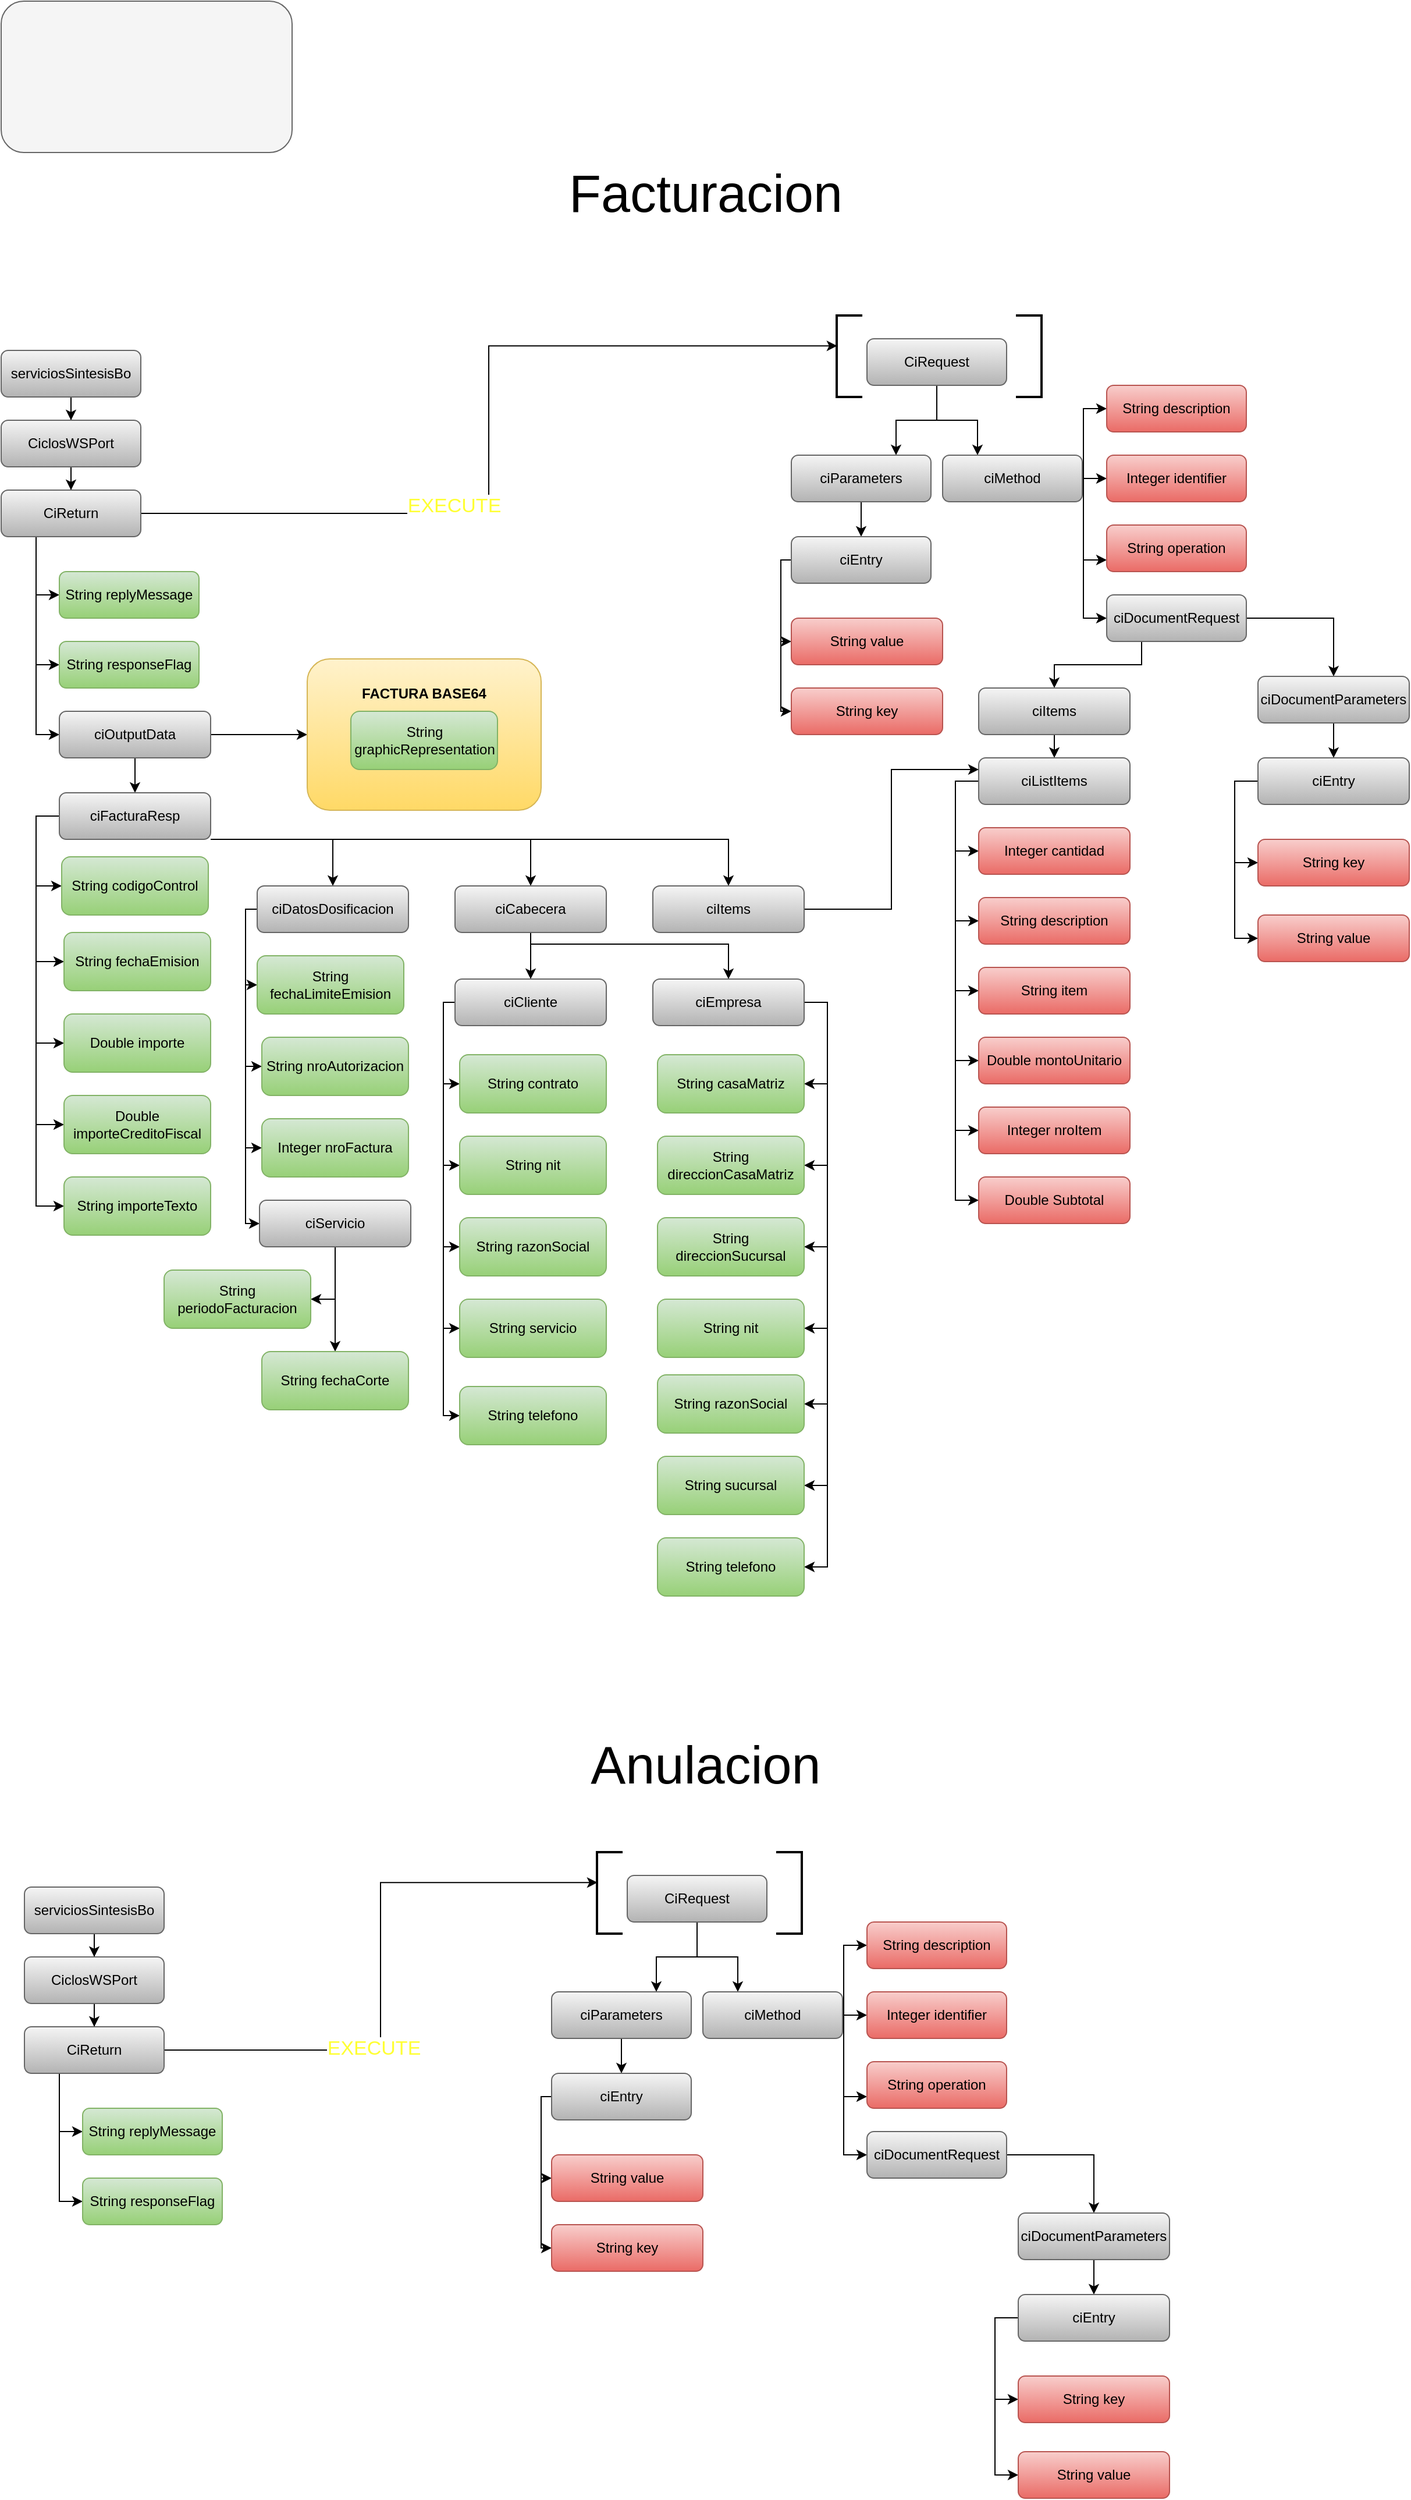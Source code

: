 <mxfile>
    <diagram id="DYpzxSnIQEX9rInMUc-q" name="Ciclos Sintesis">
        <mxGraphModel dx="1575" dy="1117" grid="1" gridSize="10" guides="1" tooltips="1" connect="1" arrows="1" fold="1" page="1" pageScale="1" pageWidth="827" pageHeight="1169" math="0" shadow="0">
            <root>
                <mxCell id="0"/>
                <mxCell id="1" parent="0"/>
                <mxCell id="5" style="edgeStyle=orthogonalEdgeStyle;rounded=0;orthogonalLoop=1;jettySize=auto;html=1;entryX=0.5;entryY=0;entryDx=0;entryDy=0;" parent="1" source="2" target="4" edge="1">
                    <mxGeometry relative="1" as="geometry"/>
                </mxCell>
                <mxCell id="2" value="&lt;font color=&quot;#000000&quot;&gt;serviciosSintesisBo&lt;/font&gt;" style="rounded=1;whiteSpace=wrap;html=1;fillColor=#f5f5f5;strokeColor=#666666;gradientColor=#b3b3b3;" parent="1" vertex="1">
                    <mxGeometry x="30" y="320" width="120" height="40" as="geometry"/>
                </mxCell>
                <mxCell id="9" style="edgeStyle=orthogonalEdgeStyle;rounded=0;orthogonalLoop=1;jettySize=auto;html=1;" parent="1" source="4" target="8" edge="1">
                    <mxGeometry relative="1" as="geometry"/>
                </mxCell>
                <mxCell id="4" value="&lt;font color=&quot;#000000&quot;&gt;CiclosWSPort&lt;/font&gt;" style="rounded=1;whiteSpace=wrap;html=1;fillColor=#f5f5f5;strokeColor=#666666;gradientColor=#b3b3b3;" parent="1" vertex="1">
                    <mxGeometry x="30" y="380" width="120" height="40" as="geometry"/>
                </mxCell>
                <mxCell id="16" style="edgeStyle=orthogonalEdgeStyle;rounded=0;orthogonalLoop=1;jettySize=auto;html=1;entryX=0.75;entryY=0;entryDx=0;entryDy=0;" parent="1" source="6" target="15" edge="1">
                    <mxGeometry relative="1" as="geometry"/>
                </mxCell>
                <mxCell id="17" style="edgeStyle=orthogonalEdgeStyle;rounded=0;orthogonalLoop=1;jettySize=auto;html=1;exitX=0.5;exitY=1;exitDx=0;exitDy=0;entryX=0.25;entryY=0;entryDx=0;entryDy=0;" parent="1" source="6" target="14" edge="1">
                    <mxGeometry relative="1" as="geometry"/>
                </mxCell>
                <mxCell id="6" value="&lt;font color=&quot;#000000&quot;&gt;CiRequest&lt;/font&gt;" style="rounded=1;whiteSpace=wrap;html=1;fillColor=#f5f5f5;strokeColor=#666666;gradientColor=#b3b3b3;" parent="1" vertex="1">
                    <mxGeometry x="774" y="310" width="120" height="40" as="geometry"/>
                </mxCell>
                <mxCell id="18" style="edgeStyle=orthogonalEdgeStyle;rounded=0;orthogonalLoop=1;jettySize=auto;html=1;entryX=0.02;entryY=0.373;entryDx=0;entryDy=0;entryPerimeter=0;" parent="1" source="8" target="10" edge="1">
                    <mxGeometry relative="1" as="geometry"/>
                </mxCell>
                <mxCell id="139" value="&lt;font style=&quot;font-size: 17px&quot; color=&quot;#ffff33&quot;&gt;EXECUTE&lt;/font&gt;" style="edgeLabel;html=1;align=center;verticalAlign=middle;resizable=0;points=[];" parent="18" vertex="1" connectable="0">
                    <mxGeometry x="-0.276" y="6" relative="1" as="geometry">
                        <mxPoint as="offset"/>
                    </mxGeometry>
                </mxCell>
                <mxCell id="63" style="edgeStyle=orthogonalEdgeStyle;rounded=0;orthogonalLoop=1;jettySize=auto;html=1;exitX=0.25;exitY=1;exitDx=0;exitDy=0;entryX=0;entryY=0.5;entryDx=0;entryDy=0;" parent="1" source="8" target="59" edge="1">
                    <mxGeometry relative="1" as="geometry"/>
                </mxCell>
                <mxCell id="64" style="edgeStyle=orthogonalEdgeStyle;rounded=0;orthogonalLoop=1;jettySize=auto;html=1;exitX=0.25;exitY=1;exitDx=0;exitDy=0;entryX=0;entryY=0.5;entryDx=0;entryDy=0;" parent="1" source="8" target="60" edge="1">
                    <mxGeometry relative="1" as="geometry"/>
                </mxCell>
                <mxCell id="65" style="edgeStyle=orthogonalEdgeStyle;rounded=0;orthogonalLoop=1;jettySize=auto;html=1;exitX=0.25;exitY=1;exitDx=0;exitDy=0;entryX=0;entryY=0.5;entryDx=0;entryDy=0;" parent="1" source="8" target="62" edge="1">
                    <mxGeometry relative="1" as="geometry"/>
                </mxCell>
                <mxCell id="8" value="&lt;font color=&quot;#000000&quot;&gt;CiReturn&lt;/font&gt;" style="rounded=1;whiteSpace=wrap;html=1;fillColor=#f5f5f5;strokeColor=#666666;gradientColor=#b3b3b3;" parent="1" vertex="1">
                    <mxGeometry x="30" y="440" width="120" height="40" as="geometry"/>
                </mxCell>
                <mxCell id="10" value="" style="strokeWidth=2;html=1;shape=mxgraph.flowchart.annotation_1;align=left;pointerEvents=1;" parent="1" vertex="1">
                    <mxGeometry x="748" y="290" width="22" height="70" as="geometry"/>
                </mxCell>
                <mxCell id="12" value="" style="strokeWidth=2;html=1;shape=mxgraph.flowchart.annotation_1;align=left;pointerEvents=1;rotation=-180;" parent="1" vertex="1">
                    <mxGeometry x="902" y="290" width="22" height="70" as="geometry"/>
                </mxCell>
                <mxCell id="25" style="edgeStyle=orthogonalEdgeStyle;rounded=0;orthogonalLoop=1;jettySize=auto;html=1;entryX=0;entryY=0.5;entryDx=0;entryDy=0;" parent="1" source="14" target="24" edge="1">
                    <mxGeometry relative="1" as="geometry">
                        <Array as="points">
                            <mxPoint x="960" y="430"/>
                            <mxPoint x="960" y="370"/>
                        </Array>
                    </mxGeometry>
                </mxCell>
                <mxCell id="26" style="edgeStyle=orthogonalEdgeStyle;rounded=0;orthogonalLoop=1;jettySize=auto;html=1;" parent="1" source="14" target="23" edge="1">
                    <mxGeometry relative="1" as="geometry"/>
                </mxCell>
                <mxCell id="27" style="edgeStyle=orthogonalEdgeStyle;rounded=0;orthogonalLoop=1;jettySize=auto;html=1;exitX=1;exitY=0.5;exitDx=0;exitDy=0;entryX=0;entryY=0.75;entryDx=0;entryDy=0;" parent="1" source="14" target="22" edge="1">
                    <mxGeometry relative="1" as="geometry">
                        <Array as="points">
                            <mxPoint x="960" y="430"/>
                            <mxPoint x="960" y="500"/>
                        </Array>
                    </mxGeometry>
                </mxCell>
                <mxCell id="28" style="edgeStyle=orthogonalEdgeStyle;rounded=0;orthogonalLoop=1;jettySize=auto;html=1;exitX=1;exitY=0.5;exitDx=0;exitDy=0;entryX=0;entryY=0.5;entryDx=0;entryDy=0;" parent="1" source="14" target="21" edge="1">
                    <mxGeometry relative="1" as="geometry">
                        <Array as="points">
                            <mxPoint x="960" y="430"/>
                            <mxPoint x="960" y="550"/>
                        </Array>
                    </mxGeometry>
                </mxCell>
                <mxCell id="14" value="&lt;font color=&quot;#000000&quot;&gt;ciMethod&lt;/font&gt;" style="rounded=1;whiteSpace=wrap;html=1;fillColor=#f5f5f5;strokeColor=#666666;gradientColor=#b3b3b3;" parent="1" vertex="1">
                    <mxGeometry x="839" y="410" width="120" height="40" as="geometry"/>
                </mxCell>
                <mxCell id="19" style="edgeStyle=orthogonalEdgeStyle;rounded=0;orthogonalLoop=1;jettySize=auto;html=1;entryX=0.5;entryY=0;entryDx=0;entryDy=0;" parent="1" source="15" target="20" edge="1">
                    <mxGeometry relative="1" as="geometry">
                        <mxPoint x="680" y="500" as="targetPoint"/>
                    </mxGeometry>
                </mxCell>
                <mxCell id="15" value="&lt;font color=&quot;#000000&quot;&gt;ciParameters&lt;/font&gt;" style="rounded=1;whiteSpace=wrap;html=1;fillColor=#f5f5f5;strokeColor=#666666;gradientColor=#b3b3b3;" parent="1" vertex="1">
                    <mxGeometry x="709" y="410" width="120" height="40" as="geometry"/>
                </mxCell>
                <mxCell id="57" style="edgeStyle=orthogonalEdgeStyle;rounded=0;orthogonalLoop=1;jettySize=auto;html=1;entryX=0;entryY=0.5;entryDx=0;entryDy=0;" parent="1" source="20" target="51" edge="1">
                    <mxGeometry relative="1" as="geometry">
                        <Array as="points">
                            <mxPoint x="700" y="500"/>
                            <mxPoint x="700" y="570"/>
                        </Array>
                    </mxGeometry>
                </mxCell>
                <mxCell id="58" style="edgeStyle=orthogonalEdgeStyle;rounded=0;orthogonalLoop=1;jettySize=auto;html=1;entryX=0;entryY=0.5;entryDx=0;entryDy=0;" parent="1" source="20" target="50" edge="1">
                    <mxGeometry relative="1" as="geometry">
                        <Array as="points">
                            <mxPoint x="700" y="500"/>
                            <mxPoint x="700" y="630"/>
                        </Array>
                    </mxGeometry>
                </mxCell>
                <mxCell id="20" value="&lt;font color=&quot;#000000&quot;&gt;ciEntry&lt;/font&gt;" style="rounded=1;whiteSpace=wrap;html=1;fillColor=#f5f5f5;strokeColor=#666666;gradientColor=#b3b3b3;" parent="1" vertex="1">
                    <mxGeometry x="709" y="480" width="120" height="40" as="geometry"/>
                </mxCell>
                <mxCell id="29" style="edgeStyle=orthogonalEdgeStyle;rounded=0;orthogonalLoop=1;jettySize=auto;html=1;entryX=0.5;entryY=0;entryDx=0;entryDy=0;" parent="1" source="21" target="31" edge="1">
                    <mxGeometry relative="1" as="geometry">
                        <mxPoint x="1180" y="620" as="targetPoint"/>
                    </mxGeometry>
                </mxCell>
                <mxCell id="33" style="edgeStyle=orthogonalEdgeStyle;rounded=0;orthogonalLoop=1;jettySize=auto;html=1;exitX=0.25;exitY=1;exitDx=0;exitDy=0;entryX=0.5;entryY=0;entryDx=0;entryDy=0;" parent="1" source="21" target="32" edge="1">
                    <mxGeometry relative="1" as="geometry"/>
                </mxCell>
                <mxCell id="21" value="&lt;font color=&quot;#000000&quot;&gt;ciDocumentRequest&lt;/font&gt;" style="rounded=1;whiteSpace=wrap;html=1;fillColor=#f5f5f5;strokeColor=#666666;gradientColor=#b3b3b3;" parent="1" vertex="1">
                    <mxGeometry x="980" y="530" width="120" height="40" as="geometry"/>
                </mxCell>
                <mxCell id="22" value="&lt;font color=&quot;#000000&quot;&gt;String operation&lt;/font&gt;" style="rounded=1;whiteSpace=wrap;html=1;fillColor=#f8cecc;strokeColor=#b85450;gradientColor=#ea6b66;" parent="1" vertex="1">
                    <mxGeometry x="980" y="470" width="120" height="40" as="geometry"/>
                </mxCell>
                <mxCell id="23" value="&lt;font color=&quot;#000000&quot;&gt;Integer identifier&lt;/font&gt;" style="rounded=1;whiteSpace=wrap;html=1;fillColor=#f8cecc;strokeColor=#b85450;gradientColor=#ea6b66;" parent="1" vertex="1">
                    <mxGeometry x="980" y="410" width="120" height="40" as="geometry"/>
                </mxCell>
                <mxCell id="24" value="&lt;font color=&quot;#000000&quot;&gt;String description&lt;/font&gt;" style="rounded=1;whiteSpace=wrap;html=1;fillColor=#f8cecc;strokeColor=#b85450;gradientColor=#ea6b66;" parent="1" vertex="1">
                    <mxGeometry x="980" y="350" width="120" height="40" as="geometry"/>
                </mxCell>
                <mxCell id="35" style="edgeStyle=orthogonalEdgeStyle;rounded=0;orthogonalLoop=1;jettySize=auto;html=1;exitX=0.5;exitY=1;exitDx=0;exitDy=0;entryX=0.5;entryY=0;entryDx=0;entryDy=0;" parent="1" source="31" target="34" edge="1">
                    <mxGeometry relative="1" as="geometry"/>
                </mxCell>
                <mxCell id="31" value="&lt;font color=&quot;#000000&quot;&gt;ciDocumentParameters&lt;/font&gt;" style="rounded=1;whiteSpace=wrap;html=1;fillColor=#f5f5f5;strokeColor=#666666;gradientColor=#b3b3b3;" parent="1" vertex="1">
                    <mxGeometry x="1110" y="600" width="130" height="40" as="geometry"/>
                </mxCell>
                <mxCell id="37" style="edgeStyle=orthogonalEdgeStyle;rounded=0;orthogonalLoop=1;jettySize=auto;html=1;exitX=0.5;exitY=1;exitDx=0;exitDy=0;entryX=0.5;entryY=0;entryDx=0;entryDy=0;" parent="1" source="32" target="36" edge="1">
                    <mxGeometry relative="1" as="geometry"/>
                </mxCell>
                <mxCell id="32" value="&lt;font color=&quot;#000000&quot;&gt;ciItems&lt;/font&gt;" style="rounded=1;whiteSpace=wrap;html=1;fillColor=#f5f5f5;strokeColor=#666666;gradientColor=#b3b3b3;" parent="1" vertex="1">
                    <mxGeometry x="870" y="610" width="130" height="40" as="geometry"/>
                </mxCell>
                <mxCell id="54" style="edgeStyle=orthogonalEdgeStyle;rounded=0;orthogonalLoop=1;jettySize=auto;html=1;entryX=0;entryY=0.5;entryDx=0;entryDy=0;" parent="1" source="34" target="52" edge="1">
                    <mxGeometry relative="1" as="geometry">
                        <Array as="points">
                            <mxPoint x="1090" y="690"/>
                            <mxPoint x="1090" y="760"/>
                        </Array>
                    </mxGeometry>
                </mxCell>
                <mxCell id="55" style="edgeStyle=orthogonalEdgeStyle;rounded=0;orthogonalLoop=1;jettySize=auto;html=1;exitX=0;exitY=0.5;exitDx=0;exitDy=0;entryX=0;entryY=0.5;entryDx=0;entryDy=0;" parent="1" source="34" target="53" edge="1">
                    <mxGeometry relative="1" as="geometry"/>
                </mxCell>
                <mxCell id="34" value="&lt;font color=&quot;#000000&quot;&gt;ciEntry&lt;/font&gt;" style="rounded=1;whiteSpace=wrap;html=1;fillColor=#f5f5f5;strokeColor=#666666;gradientColor=#b3b3b3;" parent="1" vertex="1">
                    <mxGeometry x="1110" y="670" width="130" height="40" as="geometry"/>
                </mxCell>
                <mxCell id="44" style="edgeStyle=orthogonalEdgeStyle;rounded=0;orthogonalLoop=1;jettySize=auto;html=1;exitX=0;exitY=0.5;exitDx=0;exitDy=0;entryX=0;entryY=0.5;entryDx=0;entryDy=0;" parent="1" source="36" target="43" edge="1">
                    <mxGeometry relative="1" as="geometry"/>
                </mxCell>
                <mxCell id="45" style="edgeStyle=orthogonalEdgeStyle;rounded=0;orthogonalLoop=1;jettySize=auto;html=1;exitX=0;exitY=0.5;exitDx=0;exitDy=0;entryX=0;entryY=0.5;entryDx=0;entryDy=0;" parent="1" source="36" target="42" edge="1">
                    <mxGeometry relative="1" as="geometry"/>
                </mxCell>
                <mxCell id="46" style="edgeStyle=orthogonalEdgeStyle;rounded=0;orthogonalLoop=1;jettySize=auto;html=1;entryX=0;entryY=0.5;entryDx=0;entryDy=0;" parent="1" source="36" target="41" edge="1">
                    <mxGeometry relative="1" as="geometry">
                        <Array as="points">
                            <mxPoint x="850" y="690"/>
                            <mxPoint x="850" y="930"/>
                        </Array>
                    </mxGeometry>
                </mxCell>
                <mxCell id="47" style="edgeStyle=orthogonalEdgeStyle;rounded=0;orthogonalLoop=1;jettySize=auto;html=1;exitX=0;exitY=0.5;exitDx=0;exitDy=0;entryX=0;entryY=0.5;entryDx=0;entryDy=0;" parent="1" source="36" target="40" edge="1">
                    <mxGeometry relative="1" as="geometry"/>
                </mxCell>
                <mxCell id="48" style="edgeStyle=orthogonalEdgeStyle;rounded=0;orthogonalLoop=1;jettySize=auto;html=1;entryX=0;entryY=0.5;entryDx=0;entryDy=0;" parent="1" source="36" target="39" edge="1">
                    <mxGeometry relative="1" as="geometry">
                        <Array as="points">
                            <mxPoint x="850" y="690"/>
                            <mxPoint x="850" y="810"/>
                        </Array>
                    </mxGeometry>
                </mxCell>
                <mxCell id="49" style="edgeStyle=orthogonalEdgeStyle;rounded=0;orthogonalLoop=1;jettySize=auto;html=1;entryX=0;entryY=0.5;entryDx=0;entryDy=0;" parent="1" source="36" target="38" edge="1">
                    <mxGeometry relative="1" as="geometry">
                        <Array as="points">
                            <mxPoint x="850" y="690"/>
                            <mxPoint x="850" y="750"/>
                        </Array>
                    </mxGeometry>
                </mxCell>
                <mxCell id="36" value="&lt;font color=&quot;#000000&quot;&gt;ciListItems&lt;/font&gt;" style="rounded=1;whiteSpace=wrap;html=1;fillColor=#f5f5f5;strokeColor=#666666;gradientColor=#b3b3b3;" parent="1" vertex="1">
                    <mxGeometry x="870" y="670" width="130" height="40" as="geometry"/>
                </mxCell>
                <mxCell id="38" value="&lt;font color=&quot;#000000&quot;&gt;Integer cantidad&lt;/font&gt;" style="rounded=1;whiteSpace=wrap;html=1;fillColor=#f8cecc;strokeColor=#b85450;gradientColor=#ea6b66;" parent="1" vertex="1">
                    <mxGeometry x="870" y="730" width="130" height="40" as="geometry"/>
                </mxCell>
                <mxCell id="39" value="&lt;font color=&quot;#000000&quot;&gt;String description&lt;/font&gt;" style="rounded=1;whiteSpace=wrap;html=1;fillColor=#f8cecc;strokeColor=#b85450;gradientColor=#ea6b66;" parent="1" vertex="1">
                    <mxGeometry x="870" y="790" width="130" height="40" as="geometry"/>
                </mxCell>
                <mxCell id="40" value="&lt;font color=&quot;#000000&quot;&gt;String item&lt;/font&gt;&lt;span style=&quot;color: rgba(0 , 0 , 0 , 0) ; font-family: monospace ; font-size: 0px&quot;&gt;%3CmxGraphModel%3E%3Croot%3E%3CmxCell%20id%3D%220%22%2F%3E%3CmxCell%20id%3D%221%22%20parent%3D%220%22%2F%3E%3CmxCell%20id%3D%222%22%20value%3D%22%26lt%3Bfont%20color%3D%26quot%3B%23000000%26quot%3B%26gt%3BInteger%20cantidad%26lt%3B%2Ffont%26gt%3B%22%20style%3D%22rounded%3D1%3BwhiteSpace%3Dwrap%3Bhtml%3D1%3BfillColor%3D%23f5f5f5%3BstrokeColor%3D%23666666%3BgradientColor%3D%23b3b3b3%3B%22%20vertex%3D%221%22%20parent%3D%221%22%3E%3CmxGeometry%20x%3D%22450%22%20y%3D%22470%22%20width%3D%22130%22%20height%3D%2240%22%20as%3D%22geometry%22%2F%3E%3C%2FmxCell%3E%3C%2Froot%3E%3C%2FmxGraphModel%3E&lt;/span&gt;" style="rounded=1;whiteSpace=wrap;html=1;fillColor=#f8cecc;strokeColor=#b85450;gradientColor=#ea6b66;" parent="1" vertex="1">
                    <mxGeometry x="870" y="850" width="130" height="40" as="geometry"/>
                </mxCell>
                <mxCell id="41" value="&lt;font color=&quot;#000000&quot;&gt;Double montoUnitario&lt;/font&gt;" style="rounded=1;whiteSpace=wrap;html=1;fillColor=#f8cecc;strokeColor=#b85450;gradientColor=#ea6b66;" parent="1" vertex="1">
                    <mxGeometry x="870" y="910" width="130" height="40" as="geometry"/>
                </mxCell>
                <mxCell id="42" value="&lt;font color=&quot;#000000&quot;&gt;Integer nroItem&lt;/font&gt;" style="rounded=1;whiteSpace=wrap;html=1;fillColor=#f8cecc;strokeColor=#b85450;gradientColor=#ea6b66;" parent="1" vertex="1">
                    <mxGeometry x="870" y="970" width="130" height="40" as="geometry"/>
                </mxCell>
                <mxCell id="43" value="&lt;font color=&quot;#000000&quot;&gt;Double Subtotal&lt;/font&gt;" style="rounded=1;whiteSpace=wrap;html=1;fillColor=#f8cecc;strokeColor=#b85450;gradientColor=#ea6b66;" parent="1" vertex="1">
                    <mxGeometry x="870" y="1030" width="130" height="40" as="geometry"/>
                </mxCell>
                <mxCell id="50" value="&lt;font color=&quot;#000000&quot;&gt;String key&lt;/font&gt;" style="rounded=1;whiteSpace=wrap;html=1;fillColor=#f8cecc;strokeColor=#b85450;gradientColor=#ea6b66;" parent="1" vertex="1">
                    <mxGeometry x="709" y="610" width="130" height="40" as="geometry"/>
                </mxCell>
                <mxCell id="51" value="&lt;font color=&quot;#000000&quot;&gt;String value&lt;/font&gt;" style="rounded=1;whiteSpace=wrap;html=1;fillColor=#f8cecc;strokeColor=#b85450;gradientColor=#ea6b66;" parent="1" vertex="1">
                    <mxGeometry x="709" y="550" width="130" height="40" as="geometry"/>
                </mxCell>
                <mxCell id="52" value="&lt;font color=&quot;#000000&quot;&gt;String key&lt;/font&gt;" style="rounded=1;whiteSpace=wrap;html=1;fillColor=#f8cecc;strokeColor=#b85450;gradientColor=#ea6b66;" parent="1" vertex="1">
                    <mxGeometry x="1110" y="740" width="130" height="40" as="geometry"/>
                </mxCell>
                <mxCell id="53" value="&lt;font color=&quot;#000000&quot;&gt;String value&lt;/font&gt;" style="rounded=1;whiteSpace=wrap;html=1;fillColor=#f8cecc;strokeColor=#b85450;gradientColor=#ea6b66;" parent="1" vertex="1">
                    <mxGeometry x="1110" y="805" width="130" height="40" as="geometry"/>
                </mxCell>
                <mxCell id="59" value="&lt;font color=&quot;#000000&quot;&gt;String replyMessage&lt;/font&gt;" style="rounded=1;whiteSpace=wrap;html=1;fillColor=#d5e8d4;strokeColor=#82b366;gradientColor=#97d077;" parent="1" vertex="1">
                    <mxGeometry x="80" y="510" width="120" height="40" as="geometry"/>
                </mxCell>
                <mxCell id="60" value="&lt;font color=&quot;#000000&quot;&gt;String responseFlag&lt;/font&gt;" style="rounded=1;whiteSpace=wrap;html=1;fillColor=#d5e8d4;strokeColor=#82b366;gradientColor=#97d077;" parent="1" vertex="1">
                    <mxGeometry x="80" y="570" width="120" height="40" as="geometry"/>
                </mxCell>
                <mxCell id="69" style="edgeStyle=orthogonalEdgeStyle;rounded=0;orthogonalLoop=1;jettySize=auto;html=1;exitX=0.5;exitY=1;exitDx=0;exitDy=0;" parent="1" source="62" target="68" edge="1">
                    <mxGeometry relative="1" as="geometry"/>
                </mxCell>
                <mxCell id="73" style="edgeStyle=orthogonalEdgeStyle;rounded=0;orthogonalLoop=1;jettySize=auto;html=1;entryX=0;entryY=0.5;entryDx=0;entryDy=0;" parent="1" source="62" target="71" edge="1">
                    <mxGeometry relative="1" as="geometry"/>
                </mxCell>
                <mxCell id="62" value="&lt;font color=&quot;#000000&quot;&gt;ciOutputData&lt;/font&gt;" style="rounded=1;whiteSpace=wrap;html=1;fillColor=#f5f5f5;strokeColor=#666666;gradientColor=#b3b3b3;" parent="1" vertex="1">
                    <mxGeometry x="80" y="630" width="130" height="40" as="geometry"/>
                </mxCell>
                <mxCell id="79" style="edgeStyle=orthogonalEdgeStyle;rounded=0;orthogonalLoop=1;jettySize=auto;html=1;exitX=0;exitY=0.5;exitDx=0;exitDy=0;entryX=0;entryY=0.5;entryDx=0;entryDy=0;" parent="1" source="68" target="74" edge="1">
                    <mxGeometry relative="1" as="geometry"/>
                </mxCell>
                <mxCell id="80" style="edgeStyle=orthogonalEdgeStyle;rounded=0;orthogonalLoop=1;jettySize=auto;html=1;exitX=0;exitY=0.5;exitDx=0;exitDy=0;entryX=0;entryY=0.5;entryDx=0;entryDy=0;" parent="1" source="68" target="75" edge="1">
                    <mxGeometry relative="1" as="geometry"/>
                </mxCell>
                <mxCell id="81" style="edgeStyle=orthogonalEdgeStyle;rounded=0;orthogonalLoop=1;jettySize=auto;html=1;exitX=0;exitY=0.5;exitDx=0;exitDy=0;entryX=0;entryY=0.5;entryDx=0;entryDy=0;" parent="1" source="68" target="76" edge="1">
                    <mxGeometry relative="1" as="geometry"/>
                </mxCell>
                <mxCell id="82" style="edgeStyle=orthogonalEdgeStyle;rounded=0;orthogonalLoop=1;jettySize=auto;html=1;entryX=0;entryY=0.5;entryDx=0;entryDy=0;" parent="1" source="68" target="77" edge="1">
                    <mxGeometry relative="1" as="geometry">
                        <Array as="points">
                            <mxPoint x="60" y="720"/>
                            <mxPoint x="60" y="1055"/>
                        </Array>
                    </mxGeometry>
                </mxCell>
                <mxCell id="87" style="edgeStyle=orthogonalEdgeStyle;rounded=0;orthogonalLoop=1;jettySize=auto;html=1;entryX=0.5;entryY=0;entryDx=0;entryDy=0;" parent="1" source="68" target="83" edge="1">
                    <mxGeometry relative="1" as="geometry">
                        <Array as="points">
                            <mxPoint x="655" y="740"/>
                        </Array>
                    </mxGeometry>
                </mxCell>
                <mxCell id="88" style="edgeStyle=orthogonalEdgeStyle;rounded=0;orthogonalLoop=1;jettySize=auto;html=1;exitX=1;exitY=1;exitDx=0;exitDy=0;entryX=0.5;entryY=0;entryDx=0;entryDy=0;" parent="1" source="68" target="84" edge="1">
                    <mxGeometry relative="1" as="geometry">
                        <Array as="points">
                            <mxPoint x="485" y="740"/>
                        </Array>
                    </mxGeometry>
                </mxCell>
                <mxCell id="89" style="edgeStyle=orthogonalEdgeStyle;rounded=0;orthogonalLoop=1;jettySize=auto;html=1;exitX=1;exitY=1;exitDx=0;exitDy=0;entryX=0.5;entryY=0;entryDx=0;entryDy=0;" parent="1" source="68" target="85" edge="1">
                    <mxGeometry relative="1" as="geometry">
                        <Array as="points">
                            <mxPoint x="315" y="740"/>
                        </Array>
                    </mxGeometry>
                </mxCell>
                <mxCell id="96" style="edgeStyle=orthogonalEdgeStyle;rounded=0;orthogonalLoop=1;jettySize=auto;html=1;exitX=0;exitY=0.5;exitDx=0;exitDy=0;entryX=0;entryY=0.5;entryDx=0;entryDy=0;" parent="1" source="68" target="70" edge="1">
                    <mxGeometry relative="1" as="geometry"/>
                </mxCell>
                <mxCell id="68" value="&lt;font color=&quot;#000000&quot;&gt;ciFacturaResp&lt;/font&gt;" style="rounded=1;whiteSpace=wrap;html=1;fillColor=#f5f5f5;strokeColor=#666666;gradientColor=#b3b3b3;" parent="1" vertex="1">
                    <mxGeometry x="80" y="700" width="130" height="40" as="geometry"/>
                </mxCell>
                <mxCell id="70" value="&lt;font color=&quot;#000000&quot;&gt;String codigoControl&lt;/font&gt;" style="rounded=1;whiteSpace=wrap;html=1;fillColor=#d5e8d4;strokeColor=#82b366;gradientColor=#97d077;" parent="1" vertex="1">
                    <mxGeometry x="82" y="755" width="126" height="50" as="geometry"/>
                </mxCell>
                <mxCell id="71" value="&lt;h4&gt;&lt;font color=&quot;#000000&quot; style=&quot;line-height: 120%&quot;&gt;FACTURA BASE64&lt;/font&gt;&lt;/h4&gt;" style="rounded=1;whiteSpace=wrap;html=1;gradientColor=#ffd966;fillColor=#fff2cc;strokeColor=#d6b656;align=center;shadow=0;glass=0;sketch=0;verticalAlign=top;" parent="1" vertex="1">
                    <mxGeometry x="293" y="585" width="201" height="130" as="geometry"/>
                </mxCell>
                <mxCell id="72" value="&lt;font color=&quot;#000000&quot;&gt;String graphicRepresentation&lt;/font&gt;" style="rounded=1;whiteSpace=wrap;html=1;fillColor=#d5e8d4;strokeColor=#82b366;gradientColor=#97d077;" parent="1" vertex="1">
                    <mxGeometry x="330.5" y="630" width="126" height="50" as="geometry"/>
                </mxCell>
                <mxCell id="74" value="&lt;font color=&quot;#000000&quot;&gt;String fechaEmision&lt;/font&gt;" style="rounded=1;whiteSpace=wrap;html=1;fillColor=#d5e8d4;strokeColor=#82b366;gradientColor=#97d077;" parent="1" vertex="1">
                    <mxGeometry x="84" y="820" width="126" height="50" as="geometry"/>
                </mxCell>
                <mxCell id="75" value="&lt;font color=&quot;#000000&quot;&gt;Double importe&lt;/font&gt;" style="rounded=1;whiteSpace=wrap;html=1;fillColor=#d5e8d4;strokeColor=#82b366;gradientColor=#97d077;" parent="1" vertex="1">
                    <mxGeometry x="84" y="890" width="126" height="50" as="geometry"/>
                </mxCell>
                <mxCell id="76" value="&lt;font color=&quot;#000000&quot;&gt;Double importeCreditoFiscal&lt;/font&gt;" style="rounded=1;whiteSpace=wrap;html=1;fillColor=#d5e8d4;strokeColor=#82b366;gradientColor=#97d077;" parent="1" vertex="1">
                    <mxGeometry x="84" y="960" width="126" height="50" as="geometry"/>
                </mxCell>
                <mxCell id="77" value="&lt;font color=&quot;#000000&quot;&gt;String importeTexto&lt;/font&gt;" style="rounded=1;whiteSpace=wrap;html=1;fillColor=#d5e8d4;strokeColor=#82b366;gradientColor=#97d077;" parent="1" vertex="1">
                    <mxGeometry x="84" y="1030" width="126" height="50" as="geometry"/>
                </mxCell>
                <mxCell id="103" style="edgeStyle=orthogonalEdgeStyle;rounded=0;orthogonalLoop=1;jettySize=auto;html=1;entryX=0;entryY=0.25;entryDx=0;entryDy=0;" parent="1" source="83" target="36" edge="1">
                    <mxGeometry relative="1" as="geometry">
                        <Array as="points">
                            <mxPoint x="795" y="800"/>
                            <mxPoint x="795" y="680"/>
                        </Array>
                    </mxGeometry>
                </mxCell>
                <mxCell id="83" value="&lt;font color=&quot;#000000&quot;&gt;ciItems&lt;/font&gt;" style="rounded=1;whiteSpace=wrap;html=1;fillColor=#f5f5f5;strokeColor=#666666;gradientColor=#b3b3b3;" parent="1" vertex="1">
                    <mxGeometry x="590" y="780" width="130" height="40" as="geometry"/>
                </mxCell>
                <mxCell id="107" style="edgeStyle=orthogonalEdgeStyle;rounded=0;orthogonalLoop=1;jettySize=auto;html=1;entryX=0.5;entryY=0;entryDx=0;entryDy=0;" parent="1" source="84" target="106" edge="1">
                    <mxGeometry relative="1" as="geometry"/>
                </mxCell>
                <mxCell id="108" style="edgeStyle=orthogonalEdgeStyle;rounded=0;orthogonalLoop=1;jettySize=auto;html=1;" parent="1" source="84" target="105" edge="1">
                    <mxGeometry relative="1" as="geometry">
                        <Array as="points">
                            <mxPoint x="485" y="830"/>
                            <mxPoint x="655" y="830"/>
                        </Array>
                    </mxGeometry>
                </mxCell>
                <mxCell id="84" value="&lt;font color=&quot;#000000&quot;&gt;ciCabecera&lt;/font&gt;" style="rounded=1;whiteSpace=wrap;html=1;fillColor=#f5f5f5;strokeColor=#666666;gradientColor=#b3b3b3;" parent="1" vertex="1">
                    <mxGeometry x="420" y="780" width="130" height="40" as="geometry"/>
                </mxCell>
                <mxCell id="93" style="edgeStyle=orthogonalEdgeStyle;rounded=0;orthogonalLoop=1;jettySize=auto;html=1;entryX=0;entryY=0.5;entryDx=0;entryDy=0;" parent="1" source="85" target="90" edge="1">
                    <mxGeometry relative="1" as="geometry">
                        <Array as="points">
                            <mxPoint x="240" y="800"/>
                            <mxPoint x="240" y="865"/>
                        </Array>
                    </mxGeometry>
                </mxCell>
                <mxCell id="94" style="edgeStyle=orthogonalEdgeStyle;rounded=0;orthogonalLoop=1;jettySize=auto;html=1;exitX=0;exitY=0.5;exitDx=0;exitDy=0;entryX=0;entryY=0.5;entryDx=0;entryDy=0;" parent="1" source="85" target="91" edge="1">
                    <mxGeometry relative="1" as="geometry">
                        <Array as="points">
                            <mxPoint x="240" y="800"/>
                            <mxPoint x="240" y="935"/>
                        </Array>
                    </mxGeometry>
                </mxCell>
                <mxCell id="95" style="edgeStyle=orthogonalEdgeStyle;rounded=0;orthogonalLoop=1;jettySize=auto;html=1;entryX=0;entryY=0.5;entryDx=0;entryDy=0;" parent="1" source="85" target="92" edge="1">
                    <mxGeometry relative="1" as="geometry">
                        <Array as="points">
                            <mxPoint x="240" y="800"/>
                            <mxPoint x="240" y="1005"/>
                        </Array>
                    </mxGeometry>
                </mxCell>
                <mxCell id="98" style="edgeStyle=orthogonalEdgeStyle;rounded=0;orthogonalLoop=1;jettySize=auto;html=1;entryX=0;entryY=0.5;entryDx=0;entryDy=0;" parent="1" source="85" target="97" edge="1">
                    <mxGeometry relative="1" as="geometry">
                        <Array as="points">
                            <mxPoint x="240" y="800"/>
                            <mxPoint x="240" y="1070"/>
                        </Array>
                    </mxGeometry>
                </mxCell>
                <mxCell id="85" value="&lt;font color=&quot;#000000&quot;&gt;ciDatosDosificacion&lt;/font&gt;" style="rounded=1;whiteSpace=wrap;html=1;fillColor=#f5f5f5;strokeColor=#666666;gradientColor=#b3b3b3;" parent="1" vertex="1">
                    <mxGeometry x="250" y="780" width="130" height="40" as="geometry"/>
                </mxCell>
                <mxCell id="90" value="&lt;font color=&quot;#000000&quot;&gt;String fechaLimiteEmision&lt;/font&gt;" style="rounded=1;whiteSpace=wrap;html=1;fillColor=#d5e8d4;strokeColor=#82b366;gradientColor=#97d077;" parent="1" vertex="1">
                    <mxGeometry x="250" y="840" width="126" height="50" as="geometry"/>
                </mxCell>
                <mxCell id="91" value="&lt;font color=&quot;#000000&quot;&gt;String nroAutorizacion&lt;/font&gt;" style="rounded=1;whiteSpace=wrap;html=1;fillColor=#d5e8d4;strokeColor=#82b366;gradientColor=#97d077;" parent="1" vertex="1">
                    <mxGeometry x="254" y="910" width="126" height="50" as="geometry"/>
                </mxCell>
                <mxCell id="92" value="&lt;font color=&quot;#000000&quot;&gt;Integer nroFactura&lt;/font&gt;" style="rounded=1;whiteSpace=wrap;html=1;fillColor=#d5e8d4;strokeColor=#82b366;gradientColor=#97d077;" parent="1" vertex="1">
                    <mxGeometry x="254" y="980" width="126" height="50" as="geometry"/>
                </mxCell>
                <mxCell id="101" style="edgeStyle=orthogonalEdgeStyle;rounded=0;orthogonalLoop=1;jettySize=auto;html=1;exitX=0.5;exitY=1;exitDx=0;exitDy=0;entryX=0.5;entryY=0;entryDx=0;entryDy=0;" parent="1" source="97" target="99" edge="1">
                    <mxGeometry relative="1" as="geometry"/>
                </mxCell>
                <mxCell id="102" style="edgeStyle=orthogonalEdgeStyle;rounded=0;orthogonalLoop=1;jettySize=auto;html=1;entryX=1;entryY=0.5;entryDx=0;entryDy=0;" parent="1" source="97" target="100" edge="1">
                    <mxGeometry relative="1" as="geometry"/>
                </mxCell>
                <mxCell id="97" value="&lt;font color=&quot;#000000&quot;&gt;ciServicio&lt;/font&gt;" style="rounded=1;whiteSpace=wrap;html=1;fillColor=#f5f5f5;strokeColor=#666666;gradientColor=#b3b3b3;" parent="1" vertex="1">
                    <mxGeometry x="252" y="1050" width="130" height="40" as="geometry"/>
                </mxCell>
                <mxCell id="99" value="&lt;font color=&quot;#000000&quot;&gt;String fechaCorte&lt;/font&gt;" style="rounded=1;whiteSpace=wrap;html=1;fillColor=#d5e8d4;strokeColor=#82b366;gradientColor=#97d077;" parent="1" vertex="1">
                    <mxGeometry x="254" y="1180" width="126" height="50" as="geometry"/>
                </mxCell>
                <mxCell id="100" value="&lt;font color=&quot;#000000&quot;&gt;String periodoFacturacion&lt;/font&gt;" style="rounded=1;whiteSpace=wrap;html=1;fillColor=#d5e8d4;strokeColor=#82b366;gradientColor=#97d077;" parent="1" vertex="1">
                    <mxGeometry x="170" y="1110" width="126" height="50" as="geometry"/>
                </mxCell>
                <mxCell id="132" style="edgeStyle=orthogonalEdgeStyle;rounded=0;orthogonalLoop=1;jettySize=auto;html=1;entryX=1;entryY=0.5;entryDx=0;entryDy=0;" parent="1" source="105" target="118" edge="1">
                    <mxGeometry relative="1" as="geometry">
                        <Array as="points">
                            <mxPoint x="740" y="880"/>
                            <mxPoint x="740" y="950"/>
                        </Array>
                    </mxGeometry>
                </mxCell>
                <mxCell id="133" style="edgeStyle=orthogonalEdgeStyle;rounded=0;orthogonalLoop=1;jettySize=auto;html=1;entryX=1;entryY=0.5;entryDx=0;entryDy=0;" parent="1" source="105" target="119" edge="1">
                    <mxGeometry relative="1" as="geometry">
                        <Array as="points">
                            <mxPoint x="740" y="880"/>
                            <mxPoint x="740" y="1020"/>
                        </Array>
                    </mxGeometry>
                </mxCell>
                <mxCell id="134" style="edgeStyle=orthogonalEdgeStyle;rounded=0;orthogonalLoop=1;jettySize=auto;html=1;entryX=1;entryY=0.5;entryDx=0;entryDy=0;" parent="1" source="105" target="120" edge="1">
                    <mxGeometry relative="1" as="geometry">
                        <Array as="points">
                            <mxPoint x="740" y="880"/>
                            <mxPoint x="740" y="1090"/>
                        </Array>
                    </mxGeometry>
                </mxCell>
                <mxCell id="135" style="edgeStyle=orthogonalEdgeStyle;rounded=0;orthogonalLoop=1;jettySize=auto;html=1;entryX=1;entryY=0.5;entryDx=0;entryDy=0;" parent="1" source="105" target="121" edge="1">
                    <mxGeometry relative="1" as="geometry">
                        <Array as="points">
                            <mxPoint x="740" y="880"/>
                            <mxPoint x="740" y="1160"/>
                        </Array>
                    </mxGeometry>
                </mxCell>
                <mxCell id="136" style="edgeStyle=orthogonalEdgeStyle;rounded=0;orthogonalLoop=1;jettySize=auto;html=1;entryX=1;entryY=0.5;entryDx=0;entryDy=0;" parent="1" source="105" target="129" edge="1">
                    <mxGeometry relative="1" as="geometry">
                        <Array as="points">
                            <mxPoint x="740" y="880"/>
                            <mxPoint x="740" y="1225"/>
                        </Array>
                    </mxGeometry>
                </mxCell>
                <mxCell id="137" style="edgeStyle=orthogonalEdgeStyle;rounded=0;orthogonalLoop=1;jettySize=auto;html=1;entryX=1;entryY=0.5;entryDx=0;entryDy=0;" parent="1" source="105" target="130" edge="1">
                    <mxGeometry relative="1" as="geometry">
                        <Array as="points">
                            <mxPoint x="740" y="880"/>
                            <mxPoint x="740" y="1295"/>
                        </Array>
                    </mxGeometry>
                </mxCell>
                <mxCell id="138" style="edgeStyle=orthogonalEdgeStyle;rounded=0;orthogonalLoop=1;jettySize=auto;html=1;entryX=1;entryY=0.5;entryDx=0;entryDy=0;" parent="1" source="105" target="131" edge="1">
                    <mxGeometry relative="1" as="geometry">
                        <Array as="points">
                            <mxPoint x="740" y="880"/>
                            <mxPoint x="740" y="1365"/>
                        </Array>
                    </mxGeometry>
                </mxCell>
                <mxCell id="105" value="&lt;font color=&quot;#000000&quot;&gt;ciEmpresa&lt;/font&gt;" style="rounded=1;whiteSpace=wrap;html=1;fillColor=#f5f5f5;strokeColor=#666666;gradientColor=#b3b3b3;" parent="1" vertex="1">
                    <mxGeometry x="590" y="860" width="130" height="40" as="geometry"/>
                </mxCell>
                <mxCell id="123" style="edgeStyle=orthogonalEdgeStyle;rounded=0;orthogonalLoop=1;jettySize=auto;html=1;exitX=0;exitY=0.5;exitDx=0;exitDy=0;entryX=0;entryY=0.5;entryDx=0;entryDy=0;" parent="1" source="106" target="122" edge="1">
                    <mxGeometry relative="1" as="geometry">
                        <Array as="points">
                            <mxPoint x="410" y="880"/>
                            <mxPoint x="410" y="1235"/>
                        </Array>
                    </mxGeometry>
                </mxCell>
                <mxCell id="125" style="edgeStyle=orthogonalEdgeStyle;rounded=0;orthogonalLoop=1;jettySize=auto;html=1;entryX=0;entryY=0.5;entryDx=0;entryDy=0;" parent="1" source="106" target="112" edge="1">
                    <mxGeometry relative="1" as="geometry">
                        <mxPoint x="410" y="1110" as="targetPoint"/>
                        <Array as="points">
                            <mxPoint x="410" y="880"/>
                            <mxPoint x="410" y="1160"/>
                        </Array>
                    </mxGeometry>
                </mxCell>
                <mxCell id="126" style="edgeStyle=orthogonalEdgeStyle;rounded=0;orthogonalLoop=1;jettySize=auto;html=1;entryX=0;entryY=0.5;entryDx=0;entryDy=0;" parent="1" source="106" target="111" edge="1">
                    <mxGeometry relative="1" as="geometry">
                        <Array as="points">
                            <mxPoint x="410" y="880"/>
                            <mxPoint x="410" y="1090"/>
                        </Array>
                    </mxGeometry>
                </mxCell>
                <mxCell id="127" style="edgeStyle=orthogonalEdgeStyle;rounded=0;orthogonalLoop=1;jettySize=auto;html=1;entryX=0;entryY=0.5;entryDx=0;entryDy=0;" parent="1" source="106" target="110" edge="1">
                    <mxGeometry relative="1" as="geometry">
                        <Array as="points">
                            <mxPoint x="410" y="880"/>
                            <mxPoint x="410" y="1020"/>
                        </Array>
                    </mxGeometry>
                </mxCell>
                <mxCell id="128" style="edgeStyle=orthogonalEdgeStyle;rounded=0;orthogonalLoop=1;jettySize=auto;html=1;entryX=0;entryY=0.5;entryDx=0;entryDy=0;" parent="1" source="106" target="109" edge="1">
                    <mxGeometry relative="1" as="geometry">
                        <Array as="points">
                            <mxPoint x="410" y="880"/>
                            <mxPoint x="410" y="950"/>
                        </Array>
                    </mxGeometry>
                </mxCell>
                <mxCell id="106" value="&lt;font color=&quot;#000000&quot;&gt;ciCliente&lt;/font&gt;" style="rounded=1;whiteSpace=wrap;html=1;fillColor=#f5f5f5;strokeColor=#666666;gradientColor=#b3b3b3;" parent="1" vertex="1">
                    <mxGeometry x="420" y="860" width="130" height="40" as="geometry"/>
                </mxCell>
                <mxCell id="109" value="&lt;font color=&quot;#000000&quot;&gt;String contrato&lt;/font&gt;" style="rounded=1;whiteSpace=wrap;html=1;fillColor=#d5e8d4;strokeColor=#82b366;gradientColor=#97d077;" parent="1" vertex="1">
                    <mxGeometry x="424" y="925" width="126" height="50" as="geometry"/>
                </mxCell>
                <mxCell id="110" value="&lt;font color=&quot;#000000&quot;&gt;String nit&lt;/font&gt;" style="rounded=1;whiteSpace=wrap;html=1;fillColor=#d5e8d4;strokeColor=#82b366;gradientColor=#97d077;" parent="1" vertex="1">
                    <mxGeometry x="424" y="995" width="126" height="50" as="geometry"/>
                </mxCell>
                <mxCell id="111" value="&lt;font color=&quot;#000000&quot;&gt;String razonSocial&lt;/font&gt;" style="rounded=1;whiteSpace=wrap;html=1;fillColor=#d5e8d4;strokeColor=#82b366;gradientColor=#97d077;" parent="1" vertex="1">
                    <mxGeometry x="424" y="1065" width="126" height="50" as="geometry"/>
                </mxCell>
                <mxCell id="112" value="&lt;font color=&quot;#000000&quot;&gt;String servicio&lt;/font&gt;" style="rounded=1;whiteSpace=wrap;html=1;fillColor=#d5e8d4;strokeColor=#82b366;gradientColor=#97d077;" parent="1" vertex="1">
                    <mxGeometry x="424" y="1135" width="126" height="50" as="geometry"/>
                </mxCell>
                <mxCell id="118" value="&lt;font color=&quot;#000000&quot;&gt;String casaMatriz&lt;/font&gt;" style="rounded=1;whiteSpace=wrap;html=1;fillColor=#d5e8d4;strokeColor=#82b366;gradientColor=#97d077;" parent="1" vertex="1">
                    <mxGeometry x="594" y="925" width="126" height="50" as="geometry"/>
                </mxCell>
                <mxCell id="119" value="&lt;font color=&quot;#000000&quot;&gt;String direccionCasaMatriz&lt;/font&gt;" style="rounded=1;whiteSpace=wrap;html=1;fillColor=#d5e8d4;strokeColor=#82b366;gradientColor=#97d077;" parent="1" vertex="1">
                    <mxGeometry x="594" y="995" width="126" height="50" as="geometry"/>
                </mxCell>
                <mxCell id="120" value="&lt;font color=&quot;#000000&quot;&gt;String direccionSucursal&lt;/font&gt;" style="rounded=1;whiteSpace=wrap;html=1;fillColor=#d5e8d4;strokeColor=#82b366;gradientColor=#97d077;" parent="1" vertex="1">
                    <mxGeometry x="594" y="1065" width="126" height="50" as="geometry"/>
                </mxCell>
                <mxCell id="121" value="&lt;font color=&quot;#000000&quot;&gt;String nit&lt;/font&gt;" style="rounded=1;whiteSpace=wrap;html=1;fillColor=#d5e8d4;strokeColor=#82b366;gradientColor=#97d077;" parent="1" vertex="1">
                    <mxGeometry x="594" y="1135" width="126" height="50" as="geometry"/>
                </mxCell>
                <mxCell id="122" value="&lt;font color=&quot;#000000&quot;&gt;String telefono&lt;/font&gt;" style="rounded=1;whiteSpace=wrap;html=1;fillColor=#d5e8d4;strokeColor=#82b366;gradientColor=#97d077;" parent="1" vertex="1">
                    <mxGeometry x="424" y="1210" width="126" height="50" as="geometry"/>
                </mxCell>
                <mxCell id="129" value="&lt;font color=&quot;#000000&quot;&gt;String razonSocial&lt;/font&gt;" style="rounded=1;whiteSpace=wrap;html=1;fillColor=#d5e8d4;strokeColor=#82b366;gradientColor=#97d077;" parent="1" vertex="1">
                    <mxGeometry x="594" y="1200" width="126" height="50" as="geometry"/>
                </mxCell>
                <mxCell id="130" value="&lt;font color=&quot;#000000&quot;&gt;String sucursal&lt;/font&gt;" style="rounded=1;whiteSpace=wrap;html=1;fillColor=#d5e8d4;strokeColor=#82b366;gradientColor=#97d077;" parent="1" vertex="1">
                    <mxGeometry x="594" y="1270" width="126" height="50" as="geometry"/>
                </mxCell>
                <mxCell id="131" value="&lt;font color=&quot;#000000&quot;&gt;String telefono&lt;/font&gt;" style="rounded=1;whiteSpace=wrap;html=1;fillColor=#d5e8d4;strokeColor=#82b366;gradientColor=#97d077;" parent="1" vertex="1">
                    <mxGeometry x="594" y="1340" width="126" height="50" as="geometry"/>
                </mxCell>
                <mxCell id="141" value="" style="rounded=1;whiteSpace=wrap;html=1;shadow=0;glass=0;sketch=0;fillColor=#f5f5f5;strokeColor=#666666;fontColor=#333333;" parent="1" vertex="1">
                    <mxGeometry x="30" y="20" width="250" height="130" as="geometry"/>
                </mxCell>
                <mxCell id="142" value="" style="shape=image;verticalLabelPosition=bottom;labelBackgroundColor=#ffffff;verticalAlign=top;aspect=fixed;imageAspect=0;image=https://www.sintesis.com.bo/wp-content/uploads/2021/03/Sintesis-Logo-01.png;" parent="1" vertex="1">
                    <mxGeometry x="74.66" y="45.5" width="160.68" height="79" as="geometry"/>
                </mxCell>
                <mxCell id="143" style="edgeStyle=orthogonalEdgeStyle;rounded=0;orthogonalLoop=1;jettySize=auto;html=1;entryX=0.5;entryY=0;entryDx=0;entryDy=0;" edge="1" parent="1" source="144" target="146">
                    <mxGeometry relative="1" as="geometry"/>
                </mxCell>
                <mxCell id="144" value="&lt;font color=&quot;#000000&quot;&gt;serviciosSintesisBo&lt;/font&gt;" style="rounded=1;whiteSpace=wrap;html=1;fillColor=#f5f5f5;strokeColor=#666666;gradientColor=#b3b3b3;" vertex="1" parent="1">
                    <mxGeometry x="50" y="1640" width="120" height="40" as="geometry"/>
                </mxCell>
                <mxCell id="145" style="edgeStyle=orthogonalEdgeStyle;rounded=0;orthogonalLoop=1;jettySize=auto;html=1;" edge="1" parent="1" source="146" target="155">
                    <mxGeometry relative="1" as="geometry"/>
                </mxCell>
                <mxCell id="146" value="&lt;font color=&quot;#000000&quot;&gt;CiclosWSPort&lt;/font&gt;" style="rounded=1;whiteSpace=wrap;html=1;fillColor=#f5f5f5;strokeColor=#666666;gradientColor=#b3b3b3;" vertex="1" parent="1">
                    <mxGeometry x="50" y="1700" width="120" height="40" as="geometry"/>
                </mxCell>
                <mxCell id="147" style="edgeStyle=orthogonalEdgeStyle;rounded=0;orthogonalLoop=1;jettySize=auto;html=1;entryX=0.75;entryY=0;entryDx=0;entryDy=0;" edge="1" parent="1" source="149" target="164">
                    <mxGeometry relative="1" as="geometry"/>
                </mxCell>
                <mxCell id="148" style="edgeStyle=orthogonalEdgeStyle;rounded=0;orthogonalLoop=1;jettySize=auto;html=1;exitX=0.5;exitY=1;exitDx=0;exitDy=0;entryX=0.25;entryY=0;entryDx=0;entryDy=0;" edge="1" parent="1" source="149" target="162">
                    <mxGeometry relative="1" as="geometry"/>
                </mxCell>
                <mxCell id="149" value="&lt;font color=&quot;#000000&quot;&gt;CiRequest&lt;/font&gt;" style="rounded=1;whiteSpace=wrap;html=1;fillColor=#f5f5f5;strokeColor=#666666;gradientColor=#b3b3b3;" vertex="1" parent="1">
                    <mxGeometry x="568" y="1630" width="120" height="40" as="geometry"/>
                </mxCell>
                <mxCell id="150" style="edgeStyle=orthogonalEdgeStyle;rounded=0;orthogonalLoop=1;jettySize=auto;html=1;entryX=0.02;entryY=0.373;entryDx=0;entryDy=0;entryPerimeter=0;" edge="1" parent="1" source="155" target="156">
                    <mxGeometry relative="1" as="geometry"/>
                </mxCell>
                <mxCell id="151" value="&lt;font style=&quot;font-size: 17px&quot; color=&quot;#ffff33&quot;&gt;EXECUTE&lt;/font&gt;" style="edgeLabel;html=1;align=center;verticalAlign=middle;resizable=0;points=[];" vertex="1" connectable="0" parent="150">
                    <mxGeometry x="-0.276" y="6" relative="1" as="geometry">
                        <mxPoint as="offset"/>
                    </mxGeometry>
                </mxCell>
                <mxCell id="152" style="edgeStyle=orthogonalEdgeStyle;rounded=0;orthogonalLoop=1;jettySize=auto;html=1;exitX=0.25;exitY=1;exitDx=0;exitDy=0;entryX=0;entryY=0.5;entryDx=0;entryDy=0;" edge="1" parent="1" source="155" target="198">
                    <mxGeometry relative="1" as="geometry"/>
                </mxCell>
                <mxCell id="153" style="edgeStyle=orthogonalEdgeStyle;rounded=0;orthogonalLoop=1;jettySize=auto;html=1;exitX=0.25;exitY=1;exitDx=0;exitDy=0;entryX=0;entryY=0.5;entryDx=0;entryDy=0;" edge="1" parent="1" source="155" target="199">
                    <mxGeometry relative="1" as="geometry"/>
                </mxCell>
                <mxCell id="155" value="&lt;font color=&quot;#000000&quot;&gt;CiReturn&lt;/font&gt;" style="rounded=1;whiteSpace=wrap;html=1;fillColor=#f5f5f5;strokeColor=#666666;gradientColor=#b3b3b3;" vertex="1" parent="1">
                    <mxGeometry x="50" y="1760" width="120" height="40" as="geometry"/>
                </mxCell>
                <mxCell id="156" value="" style="strokeWidth=2;html=1;shape=mxgraph.flowchart.annotation_1;align=left;pointerEvents=1;" vertex="1" parent="1">
                    <mxGeometry x="542" y="1610" width="22" height="70" as="geometry"/>
                </mxCell>
                <mxCell id="157" value="" style="strokeWidth=2;html=1;shape=mxgraph.flowchart.annotation_1;align=left;pointerEvents=1;rotation=-180;" vertex="1" parent="1">
                    <mxGeometry x="696" y="1610" width="22" height="70" as="geometry"/>
                </mxCell>
                <mxCell id="158" style="edgeStyle=orthogonalEdgeStyle;rounded=0;orthogonalLoop=1;jettySize=auto;html=1;entryX=0;entryY=0.5;entryDx=0;entryDy=0;" edge="1" parent="1" source="162" target="173">
                    <mxGeometry relative="1" as="geometry">
                        <Array as="points">
                            <mxPoint x="754" y="1750"/>
                            <mxPoint x="754" y="1690"/>
                        </Array>
                    </mxGeometry>
                </mxCell>
                <mxCell id="159" style="edgeStyle=orthogonalEdgeStyle;rounded=0;orthogonalLoop=1;jettySize=auto;html=1;" edge="1" parent="1" source="162" target="172">
                    <mxGeometry relative="1" as="geometry"/>
                </mxCell>
                <mxCell id="160" style="edgeStyle=orthogonalEdgeStyle;rounded=0;orthogonalLoop=1;jettySize=auto;html=1;exitX=1;exitY=0.5;exitDx=0;exitDy=0;entryX=0;entryY=0.75;entryDx=0;entryDy=0;" edge="1" parent="1" source="162" target="171">
                    <mxGeometry relative="1" as="geometry">
                        <Array as="points">
                            <mxPoint x="754" y="1750"/>
                            <mxPoint x="754" y="1820"/>
                        </Array>
                    </mxGeometry>
                </mxCell>
                <mxCell id="161" style="edgeStyle=orthogonalEdgeStyle;rounded=0;orthogonalLoop=1;jettySize=auto;html=1;exitX=1;exitY=0.5;exitDx=0;exitDy=0;entryX=0;entryY=0.5;entryDx=0;entryDy=0;" edge="1" parent="1" source="162" target="170">
                    <mxGeometry relative="1" as="geometry">
                        <Array as="points">
                            <mxPoint x="754" y="1750"/>
                            <mxPoint x="754" y="1870"/>
                        </Array>
                    </mxGeometry>
                </mxCell>
                <mxCell id="162" value="&lt;font color=&quot;#000000&quot;&gt;ciMethod&lt;/font&gt;" style="rounded=1;whiteSpace=wrap;html=1;fillColor=#f5f5f5;strokeColor=#666666;gradientColor=#b3b3b3;" vertex="1" parent="1">
                    <mxGeometry x="633" y="1730" width="120" height="40" as="geometry"/>
                </mxCell>
                <mxCell id="163" style="edgeStyle=orthogonalEdgeStyle;rounded=0;orthogonalLoop=1;jettySize=auto;html=1;entryX=0.5;entryY=0;entryDx=0;entryDy=0;" edge="1" parent="1" source="164" target="167">
                    <mxGeometry relative="1" as="geometry">
                        <mxPoint x="474" y="1820" as="targetPoint"/>
                    </mxGeometry>
                </mxCell>
                <mxCell id="164" value="&lt;font color=&quot;#000000&quot;&gt;ciParameters&lt;/font&gt;" style="rounded=1;whiteSpace=wrap;html=1;fillColor=#f5f5f5;strokeColor=#666666;gradientColor=#b3b3b3;" vertex="1" parent="1">
                    <mxGeometry x="503" y="1730" width="120" height="40" as="geometry"/>
                </mxCell>
                <mxCell id="165" style="edgeStyle=orthogonalEdgeStyle;rounded=0;orthogonalLoop=1;jettySize=auto;html=1;entryX=0;entryY=0.5;entryDx=0;entryDy=0;" edge="1" parent="1" source="167" target="195">
                    <mxGeometry relative="1" as="geometry">
                        <Array as="points">
                            <mxPoint x="494" y="1820"/>
                            <mxPoint x="494" y="1890"/>
                        </Array>
                    </mxGeometry>
                </mxCell>
                <mxCell id="166" style="edgeStyle=orthogonalEdgeStyle;rounded=0;orthogonalLoop=1;jettySize=auto;html=1;entryX=0;entryY=0.5;entryDx=0;entryDy=0;" edge="1" parent="1" source="167" target="194">
                    <mxGeometry relative="1" as="geometry">
                        <Array as="points">
                            <mxPoint x="494" y="1820"/>
                            <mxPoint x="494" y="1950"/>
                        </Array>
                    </mxGeometry>
                </mxCell>
                <mxCell id="167" value="&lt;font color=&quot;#000000&quot;&gt;ciEntry&lt;/font&gt;" style="rounded=1;whiteSpace=wrap;html=1;fillColor=#f5f5f5;strokeColor=#666666;gradientColor=#b3b3b3;" vertex="1" parent="1">
                    <mxGeometry x="503" y="1800" width="120" height="40" as="geometry"/>
                </mxCell>
                <mxCell id="168" style="edgeStyle=orthogonalEdgeStyle;rounded=0;orthogonalLoop=1;jettySize=auto;html=1;entryX=0.5;entryY=0;entryDx=0;entryDy=0;" edge="1" parent="1" source="170" target="175">
                    <mxGeometry relative="1" as="geometry">
                        <mxPoint x="974" y="1940" as="targetPoint"/>
                    </mxGeometry>
                </mxCell>
                <mxCell id="170" value="&lt;font color=&quot;#000000&quot;&gt;ciDocumentRequest&lt;/font&gt;" style="rounded=1;whiteSpace=wrap;html=1;fillColor=#f5f5f5;strokeColor=#666666;gradientColor=#b3b3b3;" vertex="1" parent="1">
                    <mxGeometry x="774" y="1850" width="120" height="40" as="geometry"/>
                </mxCell>
                <mxCell id="171" value="&lt;font color=&quot;#000000&quot;&gt;String operation&lt;/font&gt;" style="rounded=1;whiteSpace=wrap;html=1;fillColor=#f8cecc;strokeColor=#b85450;gradientColor=#ea6b66;" vertex="1" parent="1">
                    <mxGeometry x="774" y="1790" width="120" height="40" as="geometry"/>
                </mxCell>
                <mxCell id="172" value="&lt;font color=&quot;#000000&quot;&gt;Integer identifier&lt;/font&gt;" style="rounded=1;whiteSpace=wrap;html=1;fillColor=#f8cecc;strokeColor=#b85450;gradientColor=#ea6b66;" vertex="1" parent="1">
                    <mxGeometry x="774" y="1730" width="120" height="40" as="geometry"/>
                </mxCell>
                <mxCell id="173" value="&lt;font color=&quot;#000000&quot;&gt;String description&lt;/font&gt;" style="rounded=1;whiteSpace=wrap;html=1;fillColor=#f8cecc;strokeColor=#b85450;gradientColor=#ea6b66;" vertex="1" parent="1">
                    <mxGeometry x="774" y="1670" width="120" height="40" as="geometry"/>
                </mxCell>
                <mxCell id="174" style="edgeStyle=orthogonalEdgeStyle;rounded=0;orthogonalLoop=1;jettySize=auto;html=1;exitX=0.5;exitY=1;exitDx=0;exitDy=0;entryX=0.5;entryY=0;entryDx=0;entryDy=0;" edge="1" parent="1" source="175" target="180">
                    <mxGeometry relative="1" as="geometry"/>
                </mxCell>
                <mxCell id="175" value="&lt;font color=&quot;#000000&quot;&gt;ciDocumentParameters&lt;/font&gt;" style="rounded=1;whiteSpace=wrap;html=1;fillColor=#f5f5f5;strokeColor=#666666;gradientColor=#b3b3b3;" vertex="1" parent="1">
                    <mxGeometry x="904" y="1920" width="130" height="40" as="geometry"/>
                </mxCell>
                <mxCell id="178" style="edgeStyle=orthogonalEdgeStyle;rounded=0;orthogonalLoop=1;jettySize=auto;html=1;entryX=0;entryY=0.5;entryDx=0;entryDy=0;" edge="1" parent="1" source="180" target="196">
                    <mxGeometry relative="1" as="geometry">
                        <Array as="points">
                            <mxPoint x="884" y="2010"/>
                            <mxPoint x="884" y="2080"/>
                        </Array>
                    </mxGeometry>
                </mxCell>
                <mxCell id="179" style="edgeStyle=orthogonalEdgeStyle;rounded=0;orthogonalLoop=1;jettySize=auto;html=1;exitX=0;exitY=0.5;exitDx=0;exitDy=0;entryX=0;entryY=0.5;entryDx=0;entryDy=0;" edge="1" parent="1" source="180" target="197">
                    <mxGeometry relative="1" as="geometry"/>
                </mxCell>
                <mxCell id="180" value="&lt;font color=&quot;#000000&quot;&gt;ciEntry&lt;/font&gt;" style="rounded=1;whiteSpace=wrap;html=1;fillColor=#f5f5f5;strokeColor=#666666;gradientColor=#b3b3b3;" vertex="1" parent="1">
                    <mxGeometry x="904" y="1990" width="130" height="40" as="geometry"/>
                </mxCell>
                <mxCell id="194" value="&lt;font color=&quot;#000000&quot;&gt;String key&lt;/font&gt;" style="rounded=1;whiteSpace=wrap;html=1;fillColor=#f8cecc;strokeColor=#b85450;gradientColor=#ea6b66;" vertex="1" parent="1">
                    <mxGeometry x="503" y="1930" width="130" height="40" as="geometry"/>
                </mxCell>
                <mxCell id="195" value="&lt;font color=&quot;#000000&quot;&gt;String value&lt;/font&gt;" style="rounded=1;whiteSpace=wrap;html=1;fillColor=#f8cecc;strokeColor=#b85450;gradientColor=#ea6b66;" vertex="1" parent="1">
                    <mxGeometry x="503" y="1870" width="130" height="40" as="geometry"/>
                </mxCell>
                <mxCell id="196" value="&lt;font color=&quot;#000000&quot;&gt;String key&lt;/font&gt;" style="rounded=1;whiteSpace=wrap;html=1;fillColor=#f8cecc;strokeColor=#b85450;gradientColor=#ea6b66;" vertex="1" parent="1">
                    <mxGeometry x="904" y="2060" width="130" height="40" as="geometry"/>
                </mxCell>
                <mxCell id="197" value="&lt;font color=&quot;#000000&quot;&gt;String value&lt;/font&gt;" style="rounded=1;whiteSpace=wrap;html=1;fillColor=#f8cecc;strokeColor=#b85450;gradientColor=#ea6b66;" vertex="1" parent="1">
                    <mxGeometry x="904" y="2125" width="130" height="40" as="geometry"/>
                </mxCell>
                <mxCell id="198" value="&lt;font color=&quot;#000000&quot;&gt;String replyMessage&lt;/font&gt;" style="rounded=1;whiteSpace=wrap;html=1;fillColor=#d5e8d4;strokeColor=#82b366;gradientColor=#97d077;" vertex="1" parent="1">
                    <mxGeometry x="100" y="1830" width="120" height="40" as="geometry"/>
                </mxCell>
                <mxCell id="199" value="&lt;font color=&quot;#000000&quot;&gt;String responseFlag&lt;/font&gt;" style="rounded=1;whiteSpace=wrap;html=1;fillColor=#d5e8d4;strokeColor=#82b366;gradientColor=#97d077;" vertex="1" parent="1">
                    <mxGeometry x="100" y="1890" width="120" height="40" as="geometry"/>
                </mxCell>
                <mxCell id="266" value="&lt;span style=&quot;font-size: 45px&quot;&gt;Facturacion&lt;/span&gt;" style="text;html=1;align=center;verticalAlign=middle;resizable=0;points=[];autosize=1;" vertex="1" parent="1">
                    <mxGeometry x="510" y="170" width="250" height="30" as="geometry"/>
                </mxCell>
                <mxCell id="268" value="&lt;span style=&quot;font-size: 45px&quot;&gt;Anulacion&lt;/span&gt;" style="text;html=1;align=center;verticalAlign=middle;resizable=0;points=[];autosize=1;" vertex="1" parent="1">
                    <mxGeometry x="530" y="1520" width="210" height="30" as="geometry"/>
                </mxCell>
            </root>
        </mxGraphModel>
    </diagram>
</mxfile>